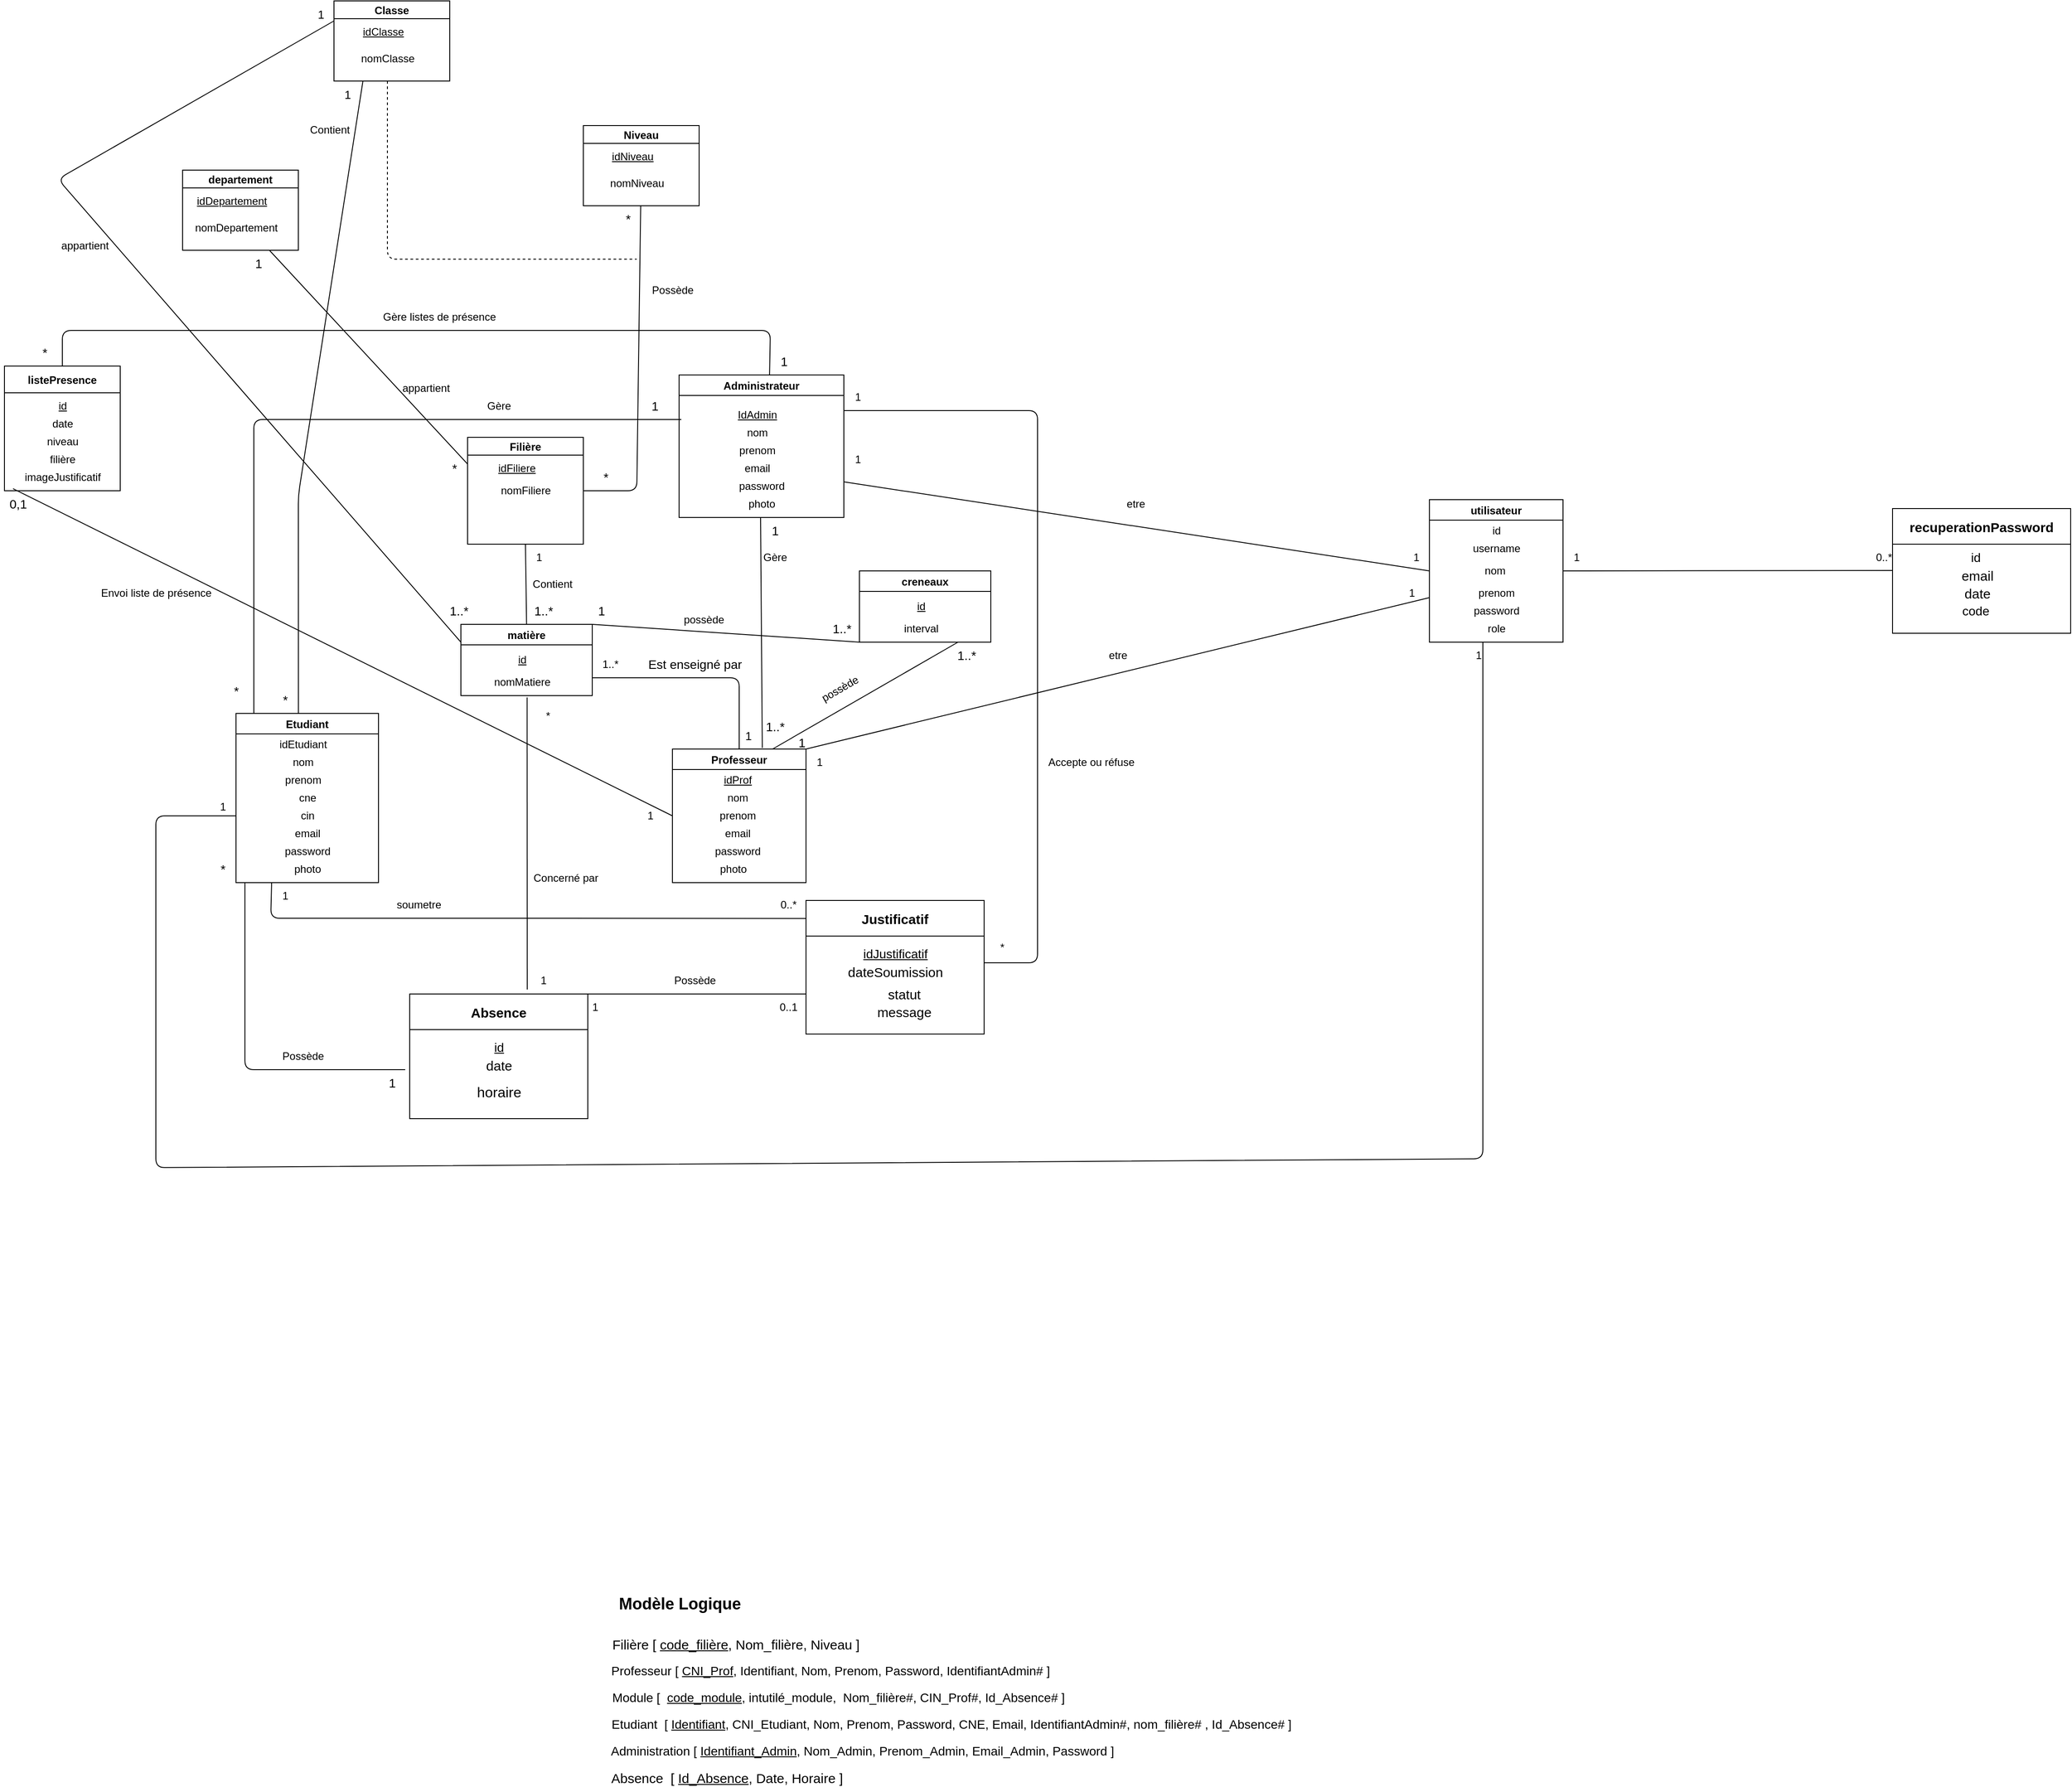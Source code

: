 <mxfile>
    <diagram id="jLmh3lQ8Yi8I0h-SAiet" name="Page-1">
        <mxGraphModel dx="2172" dy="1317" grid="1" gridSize="10" guides="1" tooltips="1" connect="1" arrows="1" fold="1" page="1" pageScale="1" pageWidth="1100" pageHeight="850" math="0" shadow="0">
            <root>
                <mxCell id="0"/>
                <mxCell id="1" parent="0"/>
                <mxCell id="2" value="Filière" style="swimlane;startSize=20;" parent="1" vertex="1">
                    <mxGeometry x="390" y="-340" width="130" height="120" as="geometry"/>
                </mxCell>
                <mxCell id="27" value="nomFiliere" style="text;html=1;align=center;verticalAlign=middle;resizable=0;points=[];autosize=1;strokeColor=none;fillColor=none;" parent="2" vertex="1">
                    <mxGeometry x="25" y="45" width="80" height="30" as="geometry"/>
                </mxCell>
                <mxCell id="155" value="&lt;u&gt;idFiliere&lt;/u&gt;" style="text;html=1;align=center;verticalAlign=middle;resizable=0;points=[];autosize=1;strokeColor=none;fillColor=none;" parent="2" vertex="1">
                    <mxGeometry x="20" y="20" width="70" height="30" as="geometry"/>
                </mxCell>
                <mxCell id="117" style="edgeStyle=none;html=1;exitX=0.25;exitY=1;exitDx=0;exitDy=0;entryX=0.003;entryY=0.135;entryDx=0;entryDy=0;entryPerimeter=0;endArrow=none;endFill=0;" parent="1" source="3" target="113" edge="1">
                    <mxGeometry relative="1" as="geometry">
                        <mxPoint x="169.222" y="250" as="targetPoint"/>
                        <Array as="points">
                            <mxPoint x="169" y="200"/>
                            <mxPoint x="480" y="200"/>
                        </Array>
                    </mxGeometry>
                </mxCell>
                <mxCell id="138" style="edgeStyle=none;html=1;endArrow=none;endFill=0;" parent="1" edge="1">
                    <mxGeometry relative="1" as="geometry">
                        <mxPoint x="1530" y="-110" as="targetPoint"/>
                        <Array as="points">
                            <mxPoint x="40" y="85"/>
                            <mxPoint x="40" y="480"/>
                            <mxPoint x="1530" y="470"/>
                        </Array>
                        <mxPoint x="130" y="85" as="sourcePoint"/>
                    </mxGeometry>
                </mxCell>
                <mxCell id="3" value="Etudiant" style="swimlane;" parent="1" vertex="1">
                    <mxGeometry x="130" y="-30" width="160" height="190" as="geometry"/>
                </mxCell>
                <mxCell id="24" value="cne" style="text;html=1;align=center;verticalAlign=middle;resizable=0;points=[];autosize=1;strokeColor=none;fillColor=none;" parent="3" vertex="1">
                    <mxGeometry x="60" y="80" width="40" height="30" as="geometry"/>
                </mxCell>
                <mxCell id="25" value="cin" style="text;html=1;align=center;verticalAlign=middle;resizable=0;points=[];autosize=1;strokeColor=none;fillColor=none;" parent="3" vertex="1">
                    <mxGeometry x="60" y="100" width="40" height="30" as="geometry"/>
                </mxCell>
                <mxCell id="44" value="email" style="text;html=1;align=center;verticalAlign=middle;resizable=0;points=[];autosize=1;strokeColor=none;fillColor=none;" parent="3" vertex="1">
                    <mxGeometry x="55" y="120" width="50" height="30" as="geometry"/>
                </mxCell>
                <mxCell id="164" value="password" style="text;html=1;align=center;verticalAlign=middle;resizable=0;points=[];autosize=1;strokeColor=none;fillColor=none;" parent="3" vertex="1">
                    <mxGeometry x="45" y="140" width="70" height="30" as="geometry"/>
                </mxCell>
                <mxCell id="165" value="idEtudiant" style="text;html=1;align=center;verticalAlign=middle;resizable=0;points=[];autosize=1;strokeColor=none;fillColor=none;" parent="3" vertex="1">
                    <mxGeometry x="35" y="20" width="80" height="30" as="geometry"/>
                </mxCell>
                <mxCell id="166" value="photo" style="text;html=1;align=center;verticalAlign=middle;resizable=0;points=[];autosize=1;strokeColor=none;fillColor=none;" parent="3" vertex="1">
                    <mxGeometry x="55" y="160" width="50" height="30" as="geometry"/>
                </mxCell>
                <mxCell id="184" value="nom" style="text;html=1;align=center;verticalAlign=middle;resizable=0;points=[];autosize=1;strokeColor=none;fillColor=none;" parent="3" vertex="1">
                    <mxGeometry x="50" y="40" width="50" height="30" as="geometry"/>
                </mxCell>
                <mxCell id="185" value="prenom" style="text;html=1;align=center;verticalAlign=middle;resizable=0;points=[];autosize=1;strokeColor=none;fillColor=none;" parent="3" vertex="1">
                    <mxGeometry x="45" y="60" width="60" height="30" as="geometry"/>
                </mxCell>
                <mxCell id="141" style="edgeStyle=none;html=1;exitX=1;exitY=0;exitDx=0;exitDy=0;endArrow=none;endFill=0;" parent="1" source="4" edge="1">
                    <mxGeometry relative="1" as="geometry">
                        <mxPoint x="1470" y="-160" as="targetPoint"/>
                    </mxGeometry>
                </mxCell>
                <mxCell id="4" value="Professeur" style="swimlane;" parent="1" vertex="1">
                    <mxGeometry x="620" y="10" width="150" height="150" as="geometry"/>
                </mxCell>
                <mxCell id="54" value="&lt;u&gt;idProf&lt;/u&gt;" style="text;html=1;align=center;verticalAlign=middle;resizable=0;points=[];autosize=1;strokeColor=none;fillColor=none;" parent="4" vertex="1">
                    <mxGeometry x="47.5" y="20" width="50" height="30" as="geometry"/>
                </mxCell>
                <mxCell id="158" value="nom" style="text;html=1;align=center;verticalAlign=middle;resizable=0;points=[];autosize=1;strokeColor=none;fillColor=none;" parent="4" vertex="1">
                    <mxGeometry x="47.5" y="40" width="50" height="30" as="geometry"/>
                </mxCell>
                <mxCell id="159" value="prenom" style="text;html=1;align=center;verticalAlign=middle;resizable=0;points=[];autosize=1;strokeColor=none;fillColor=none;" parent="4" vertex="1">
                    <mxGeometry x="42.5" y="60" width="60" height="30" as="geometry"/>
                </mxCell>
                <mxCell id="160" value="email" style="text;html=1;align=center;verticalAlign=middle;resizable=0;points=[];autosize=1;strokeColor=none;fillColor=none;" parent="4" vertex="1">
                    <mxGeometry x="47.5" y="80" width="50" height="30" as="geometry"/>
                </mxCell>
                <mxCell id="161" value="password" style="text;html=1;align=center;verticalAlign=middle;resizable=0;points=[];autosize=1;strokeColor=none;fillColor=none;" parent="4" vertex="1">
                    <mxGeometry x="37.5" y="100" width="70" height="30" as="geometry"/>
                </mxCell>
                <mxCell id="167" value="photo" style="text;html=1;align=center;verticalAlign=middle;resizable=0;points=[];autosize=1;strokeColor=none;fillColor=none;" parent="4" vertex="1">
                    <mxGeometry x="42.5" y="120" width="50" height="30" as="geometry"/>
                </mxCell>
                <mxCell id="5" value="matière" style="swimlane;startSize=23;" parent="1" vertex="1">
                    <mxGeometry x="382.5" y="-130" width="147.5" height="80" as="geometry"/>
                </mxCell>
                <mxCell id="29" value="&lt;u&gt;id&lt;/u&gt;" style="text;html=1;align=center;verticalAlign=middle;resizable=0;points=[];autosize=1;strokeColor=none;fillColor=none;" parent="5" vertex="1">
                    <mxGeometry x="53.75" y="25" width="30" height="30" as="geometry"/>
                </mxCell>
                <mxCell id="30" value="nomMatiere" style="text;html=1;align=center;verticalAlign=middle;resizable=0;points=[];autosize=1;strokeColor=none;fillColor=none;" parent="5" vertex="1">
                    <mxGeometry x="23.75" y="50" width="90" height="30" as="geometry"/>
                </mxCell>
                <mxCell id="8" value="" style="endArrow=none;html=1;exitX=0.438;exitY=0;exitDx=0;exitDy=0;exitPerimeter=0;entryX=0.25;entryY=1;entryDx=0;entryDy=0;" parent="1" source="3" target="198" edge="1">
                    <mxGeometry width="50" height="50" relative="1" as="geometry">
                        <mxPoint x="240" y="-160" as="sourcePoint"/>
                        <mxPoint x="290" y="-210" as="targetPoint"/>
                        <Array as="points">
                            <mxPoint x="200" y="-275"/>
                        </Array>
                    </mxGeometry>
                </mxCell>
                <mxCell id="11" value="" style="endArrow=none;html=1;entryX=0.5;entryY=1;entryDx=0;entryDy=0;exitX=0.5;exitY=0;exitDx=0;exitDy=0;" parent="1" source="5" target="2" edge="1">
                    <mxGeometry width="50" height="50" relative="1" as="geometry">
                        <mxPoint x="452.5" y="-130" as="sourcePoint"/>
                        <mxPoint x="502.5" y="-180" as="targetPoint"/>
                    </mxGeometry>
                </mxCell>
                <mxCell id="12" value="" style="endArrow=none;html=1;entryX=0.5;entryY=0;entryDx=0;entryDy=0;" parent="1" target="4" edge="1">
                    <mxGeometry width="50" height="50" relative="1" as="geometry">
                        <mxPoint x="530" y="-70" as="sourcePoint"/>
                        <mxPoint x="650" y="-110" as="targetPoint"/>
                        <Array as="points">
                            <mxPoint x="695" y="-70"/>
                        </Array>
                    </mxGeometry>
                </mxCell>
                <mxCell id="13" value="1..*" style="text;html=1;align=center;verticalAlign=middle;resizable=0;points=[];autosize=1;strokeColor=none;fillColor=none;" parent="1" vertex="1">
                    <mxGeometry x="530" y="-100" width="40" height="30" as="geometry"/>
                </mxCell>
                <mxCell id="14" value="&lt;font style=&quot;font-size: 14px;&quot;&gt;*&lt;/font&gt;" style="text;html=1;align=center;verticalAlign=middle;resizable=0;points=[];autosize=1;strokeColor=none;fillColor=none;" parent="1" vertex="1">
                    <mxGeometry x="170" y="-60" width="30" height="30" as="geometry"/>
                </mxCell>
                <mxCell id="15" value="&lt;span style=&quot;font-size: 13px;&quot;&gt;1&lt;/span&gt;" style="text;html=1;align=center;verticalAlign=middle;resizable=0;points=[];autosize=1;strokeColor=none;fillColor=none;" parent="1" vertex="1">
                    <mxGeometry x="690" y="-20" width="30" height="30" as="geometry"/>
                </mxCell>
                <mxCell id="16" value="1" style="text;html=1;align=center;verticalAlign=middle;resizable=0;points=[];autosize=1;strokeColor=none;fillColor=none;" parent="1" vertex="1">
                    <mxGeometry x="455" y="-220" width="30" height="30" as="geometry"/>
                </mxCell>
                <mxCell id="17" value="&lt;font style=&quot;font-size: 14px;&quot;&gt;1..*&lt;/font&gt;" style="text;html=1;align=center;verticalAlign=middle;resizable=0;points=[];autosize=1;strokeColor=none;fillColor=none;" parent="1" vertex="1">
                    <mxGeometry x="455" y="-160" width="40" height="30" as="geometry"/>
                </mxCell>
                <mxCell id="151" style="edgeStyle=none;html=1;exitX=1;exitY=0.5;exitDx=0;exitDy=0;endArrow=none;endFill=0;" parent="1" source="41" edge="1">
                    <mxGeometry relative="1" as="geometry">
                        <mxPoint x="1990" y="-190.5" as="targetPoint"/>
                    </mxGeometry>
                </mxCell>
                <mxCell id="41" value="utilisateur" style="swimlane;startSize=23;" parent="1" vertex="1">
                    <mxGeometry x="1470" y="-270" width="150" height="160" as="geometry"/>
                </mxCell>
                <mxCell id="42" value="nom&amp;nbsp;" style="text;html=1;align=center;verticalAlign=middle;resizable=0;points=[];autosize=1;strokeColor=none;fillColor=none;" parent="41" vertex="1">
                    <mxGeometry x="50" y="65" width="50" height="30" as="geometry"/>
                </mxCell>
                <mxCell id="43" value="prenom" style="text;html=1;align=center;verticalAlign=middle;resizable=0;points=[];autosize=1;strokeColor=none;fillColor=none;" parent="41" vertex="1">
                    <mxGeometry x="45" y="90" width="60" height="30" as="geometry"/>
                </mxCell>
                <mxCell id="45" value="password" style="text;html=1;align=center;verticalAlign=middle;resizable=0;points=[];autosize=1;strokeColor=none;fillColor=none;" parent="41" vertex="1">
                    <mxGeometry x="40" y="110" width="70" height="30" as="geometry"/>
                </mxCell>
                <mxCell id="46" value="&lt;font style=&quot;color: light-dark(rgb(0, 0, 0), rgb(255, 255, 255));&quot;&gt;username&lt;/font&gt;" style="text;html=1;align=center;verticalAlign=middle;resizable=0;points=[];autosize=1;strokeColor=none;fillColor=none;" parent="41" vertex="1">
                    <mxGeometry x="35" y="40" width="80" height="30" as="geometry"/>
                </mxCell>
                <mxCell id="134" value="role" style="text;html=1;align=center;verticalAlign=middle;resizable=0;points=[];autosize=1;strokeColor=none;fillColor=none;" parent="41" vertex="1">
                    <mxGeometry x="55" y="130" width="40" height="30" as="geometry"/>
                </mxCell>
                <mxCell id="156" value="id" style="text;html=1;align=center;verticalAlign=middle;resizable=0;points=[];autosize=1;strokeColor=none;fillColor=none;" parent="41" vertex="1">
                    <mxGeometry x="60" y="20" width="30" height="30" as="geometry"/>
                </mxCell>
                <mxCell id="52" value="&lt;font style=&quot;font-size: 13px;&quot;&gt;1&lt;/font&gt;" style="text;html=1;align=center;verticalAlign=middle;resizable=0;points=[];autosize=1;strokeColor=none;fillColor=none;" parent="1" vertex="1">
                    <mxGeometry x="240" y="-740" width="30" height="30" as="geometry"/>
                </mxCell>
                <mxCell id="55" value="&lt;font style=&quot;font-size: 14px;&quot;&gt;Est enseigné par&lt;/font&gt;" style="text;html=1;align=center;verticalAlign=middle;resizable=0;points=[];autosize=1;strokeColor=none;fillColor=none;" parent="1" vertex="1">
                    <mxGeometry x="580" y="-100" width="130" height="30" as="geometry"/>
                </mxCell>
                <mxCell id="56" value="Contient" style="text;html=1;align=center;verticalAlign=middle;resizable=0;points=[];autosize=1;strokeColor=none;fillColor=none;" parent="1" vertex="1">
                    <mxGeometry x="200" y="-700" width="70" height="30" as="geometry"/>
                </mxCell>
                <mxCell id="57" value="Contient" style="text;html=1;align=center;verticalAlign=middle;resizable=0;points=[];autosize=1;strokeColor=none;fillColor=none;" parent="1" vertex="1">
                    <mxGeometry x="450" y="-190" width="70" height="30" as="geometry"/>
                </mxCell>
                <mxCell id="128" style="edgeStyle=none;html=1;exitX=1;exitY=0.25;exitDx=0;exitDy=0;endArrow=none;endFill=0;" parent="1" source="58" edge="1">
                    <mxGeometry relative="1" as="geometry">
                        <mxPoint x="970" y="250" as="targetPoint"/>
                        <Array as="points">
                            <mxPoint x="1030" y="-370"/>
                            <mxPoint x="1030" y="-80"/>
                            <mxPoint x="1030" y="250"/>
                        </Array>
                    </mxGeometry>
                </mxCell>
                <mxCell id="135" style="edgeStyle=none;html=1;exitX=1;exitY=0.75;exitDx=0;exitDy=0;entryX=0;entryY=0.5;entryDx=0;entryDy=0;endArrow=none;endFill=0;" parent="1" source="58" target="41" edge="1">
                    <mxGeometry relative="1" as="geometry"/>
                </mxCell>
                <mxCell id="58" value="Administrateur" style="swimlane;" parent="1" vertex="1">
                    <mxGeometry x="627.5" y="-410" width="185" height="160" as="geometry"/>
                </mxCell>
                <mxCell id="63" value="nom" style="text;html=1;align=center;verticalAlign=middle;resizable=0;points=[];autosize=1;strokeColor=none;fillColor=none;" parent="58" vertex="1">
                    <mxGeometry x="62.5" y="50" width="50" height="30" as="geometry"/>
                </mxCell>
                <mxCell id="64" value="prenom" style="text;html=1;align=center;verticalAlign=middle;resizable=0;points=[];autosize=1;strokeColor=none;fillColor=none;" parent="58" vertex="1">
                    <mxGeometry x="57.5" y="70" width="60" height="30" as="geometry"/>
                </mxCell>
                <mxCell id="66" value="password" style="text;html=1;align=center;verticalAlign=middle;resizable=0;points=[];autosize=1;strokeColor=none;fillColor=none;" parent="58" vertex="1">
                    <mxGeometry x="57.5" y="110" width="70" height="30" as="geometry"/>
                </mxCell>
                <mxCell id="67" value="email" style="text;html=1;align=center;verticalAlign=middle;resizable=0;points=[];autosize=1;strokeColor=none;fillColor=none;" parent="58" vertex="1">
                    <mxGeometry x="62.5" y="90" width="50" height="30" as="geometry"/>
                </mxCell>
                <mxCell id="68" value="&lt;u&gt;IdAdmin&lt;/u&gt;" style="text;html=1;align=center;verticalAlign=middle;resizable=0;points=[];autosize=1;strokeColor=none;fillColor=none;" parent="58" vertex="1">
                    <mxGeometry x="52.5" y="30" width="70" height="30" as="geometry"/>
                </mxCell>
                <mxCell id="168" value="photo" style="text;html=1;align=center;verticalAlign=middle;resizable=0;points=[];autosize=1;strokeColor=none;fillColor=none;" parent="58" vertex="1">
                    <mxGeometry x="67.5" y="130" width="50" height="30" as="geometry"/>
                </mxCell>
                <mxCell id="60" value="Gère" style="text;html=1;align=center;verticalAlign=middle;resizable=0;points=[];autosize=1;strokeColor=none;fillColor=none;" parent="1" vertex="1">
                    <mxGeometry x="710" y="-220" width="50" height="30" as="geometry"/>
                </mxCell>
                <mxCell id="61" value="&lt;span style=&quot;font-size: 14px;&quot;&gt;1..*&lt;/span&gt;" style="text;html=1;align=center;verticalAlign=middle;resizable=0;points=[];autosize=1;strokeColor=none;fillColor=none;" parent="1" vertex="1">
                    <mxGeometry x="715" y="-30" width="40" height="30" as="geometry"/>
                </mxCell>
                <mxCell id="62" value="&lt;span style=&quot;font-size: 14px;&quot;&gt;1&lt;/span&gt;" style="text;html=1;align=center;verticalAlign=middle;resizable=0;points=[];autosize=1;strokeColor=none;fillColor=none;" parent="1" vertex="1">
                    <mxGeometry x="720" y="-250" width="30" height="30" as="geometry"/>
                </mxCell>
                <mxCell id="123" style="edgeStyle=none;html=1;exitX=1;exitY=0;exitDx=0;exitDy=0;entryX=1;entryY=0;entryDx=0;entryDy=0;endArrow=none;endFill=0;entryPerimeter=0;" parent="1" source="70" target="127" edge="1">
                    <mxGeometry relative="1" as="geometry"/>
                </mxCell>
                <mxCell id="70" value="Absence" style="swimlane;fontSize=15;startSize=40;" parent="1" vertex="1">
                    <mxGeometry x="325" y="285" width="200" height="140" as="geometry">
                        <mxRectangle x="320" y="340" width="100" height="40" as="alternateBounds"/>
                    </mxGeometry>
                </mxCell>
                <mxCell id="74" value="&lt;font style=&quot;font-size: 15px;&quot;&gt;date&lt;/font&gt;" style="text;html=1;align=center;verticalAlign=middle;resizable=0;points=[];autosize=1;strokeColor=none;fillColor=none;" parent="70" vertex="1">
                    <mxGeometry x="75" y="65" width="50" height="30" as="geometry"/>
                </mxCell>
                <mxCell id="76" value="&lt;font style=&quot;font-size: 16px;&quot;&gt;horaire&lt;/font&gt;" style="text;html=1;align=center;verticalAlign=middle;resizable=0;points=[];autosize=1;strokeColor=none;fillColor=none;" parent="70" vertex="1">
                    <mxGeometry x="65" y="95" width="70" height="30" as="geometry"/>
                </mxCell>
                <mxCell id="87" value="&lt;span style=&quot;font-size: 14px;&quot;&gt;&lt;u&gt;id&lt;/u&gt;&lt;/span&gt;" style="text;html=1;align=center;verticalAlign=middle;resizable=0;points=[];autosize=1;strokeColor=none;fillColor=none;" parent="70" vertex="1">
                    <mxGeometry x="85" y="45" width="30" height="30" as="geometry"/>
                </mxCell>
                <mxCell id="79" value="&lt;span style=&quot;font-size: 14px;&quot;&gt;*&lt;/span&gt;" style="text;html=1;align=center;verticalAlign=middle;resizable=0;points=[];autosize=1;strokeColor=none;fillColor=none;" parent="1" vertex="1">
                    <mxGeometry x="100" y="130" width="30" height="30" as="geometry"/>
                </mxCell>
                <mxCell id="85" value="*" style="text;html=1;align=center;verticalAlign=middle;resizable=0;points=[];autosize=1;strokeColor=none;fillColor=none;" parent="1" vertex="1">
                    <mxGeometry x="465" y="-42" width="30" height="30" as="geometry"/>
                </mxCell>
                <mxCell id="88" value="" style="endArrow=none;html=1;" parent="1" edge="1">
                    <mxGeometry width="50" height="50" relative="1" as="geometry">
                        <mxPoint x="320" y="370" as="sourcePoint"/>
                        <mxPoint x="140" y="160" as="targetPoint"/>
                        <Array as="points">
                            <mxPoint x="140" y="370"/>
                        </Array>
                    </mxGeometry>
                </mxCell>
                <mxCell id="89" value="" style="endArrow=none;html=1;entryX=0.562;entryY=1.07;entryDx=0;entryDy=0;entryPerimeter=0;" parent="1" target="30" edge="1">
                    <mxGeometry width="50" height="50" relative="1" as="geometry">
                        <mxPoint x="457" y="280" as="sourcePoint"/>
                        <mxPoint x="481.25" y="160" as="targetPoint"/>
                    </mxGeometry>
                </mxCell>
                <mxCell id="93" value="&lt;span style=&quot;font-size: 14px;&quot;&gt;1&lt;/span&gt;" style="text;html=1;align=center;verticalAlign=middle;resizable=0;points=[];autosize=1;strokeColor=none;fillColor=none;" parent="1" vertex="1">
                    <mxGeometry x="290" y="370" width="30" height="30" as="geometry"/>
                </mxCell>
                <mxCell id="94" value="1" style="text;html=1;align=center;verticalAlign=middle;resizable=0;points=[];autosize=1;strokeColor=none;fillColor=none;" parent="1" vertex="1">
                    <mxGeometry x="460" y="255" width="30" height="30" as="geometry"/>
                </mxCell>
                <mxCell id="95" value="Possède" style="text;html=1;align=center;verticalAlign=middle;resizable=0;points=[];autosize=1;strokeColor=none;fillColor=none;" parent="1" vertex="1">
                    <mxGeometry x="170" y="340" width="70" height="30" as="geometry"/>
                </mxCell>
                <mxCell id="96" value="Concerné par" style="text;html=1;align=center;verticalAlign=middle;resizable=0;points=[];autosize=1;strokeColor=none;fillColor=none;" parent="1" vertex="1">
                    <mxGeometry x="450" y="140" width="100" height="30" as="geometry"/>
                </mxCell>
                <mxCell id="100" value="&lt;font style=&quot;font-size: 18px;&quot;&gt;&lt;b style=&quot;&quot;&gt;Modèle Logique&lt;/b&gt;&lt;/font&gt;" style="text;html=1;align=center;verticalAlign=middle;resizable=0;points=[];autosize=1;strokeColor=none;fillColor=none;" parent="1" vertex="1">
                    <mxGeometry x="547.5" y="950" width="160" height="40" as="geometry"/>
                </mxCell>
                <mxCell id="101" value="" style="endArrow=none;html=1;" parent="1" edge="1">
                    <mxGeometry width="50" height="50" relative="1" as="geometry">
                        <mxPoint x="150" y="-30" as="sourcePoint"/>
                        <mxPoint x="630" y="-360" as="targetPoint"/>
                        <Array as="points">
                            <mxPoint x="150" y="-360"/>
                        </Array>
                    </mxGeometry>
                </mxCell>
                <mxCell id="102" value="" style="endArrow=none;html=1;exitX=1.031;exitY=0.96;exitDx=0;exitDy=0;exitPerimeter=0;" parent="1" source="15" edge="1">
                    <mxGeometry width="50" height="50" relative="1" as="geometry">
                        <mxPoint x="660" y="-160" as="sourcePoint"/>
                        <mxPoint x="719" y="-250" as="targetPoint"/>
                        <Array as="points"/>
                    </mxGeometry>
                </mxCell>
                <mxCell id="103" value="&lt;span style=&quot;font-size: 14px;&quot;&gt;1&lt;/span&gt;" style="text;html=1;align=center;verticalAlign=middle;resizable=0;points=[];autosize=1;strokeColor=none;fillColor=none;" parent="1" vertex="1">
                    <mxGeometry x="585" y="-390" width="30" height="30" as="geometry"/>
                </mxCell>
                <mxCell id="104" value="&lt;font style=&quot;font-size: 14px;&quot;&gt;*&lt;/font&gt;" style="text;html=1;align=center;verticalAlign=middle;resizable=0;points=[];autosize=1;strokeColor=none;fillColor=none;" parent="1" vertex="1">
                    <mxGeometry x="115" y="-70" width="30" height="30" as="geometry"/>
                </mxCell>
                <mxCell id="105" value="Gère" style="text;html=1;align=center;verticalAlign=middle;resizable=0;points=[];autosize=1;strokeColor=none;fillColor=none;" parent="1" vertex="1">
                    <mxGeometry x="400" y="-390" width="50" height="30" as="geometry"/>
                </mxCell>
                <mxCell id="106" value="&lt;font style=&quot;font-size: 15px;&quot;&gt;Filière [ &lt;u style=&quot;&quot;&gt;code_filière&lt;/u&gt;, Nom_filière, Niveau ]&amp;nbsp;&lt;/font&gt;" style="text;html=1;align=center;verticalAlign=middle;resizable=0;points=[];autosize=1;strokeColor=none;fillColor=none;" parent="1" vertex="1">
                    <mxGeometry x="537.5" y="1000" width="310" height="30" as="geometry"/>
                </mxCell>
                <mxCell id="107" value="&lt;font style=&quot;font-size: 14px;&quot;&gt;Module [&amp;nbsp; &lt;u style=&quot;&quot;&gt;code_module&lt;/u&gt;, intutilé_module,&amp;nbsp; Nom_filière#, CIN_Prof#, Id_Absence# ]&amp;nbsp;&lt;/font&gt;" style="text;html=1;align=center;verticalAlign=middle;resizable=0;points=[];autosize=1;strokeColor=none;fillColor=none;" parent="1" vertex="1">
                    <mxGeometry x="537.5" y="1060" width="540" height="30" as="geometry"/>
                </mxCell>
                <mxCell id="109" value="&lt;font style=&quot;font-size: 14px;&quot;&gt;Professeur [ &lt;u style=&quot;&quot;&gt;CNI_Prof&lt;/u&gt;, Identifiant, Nom, Prenom, Password, IdentifiantAdmin# ]&amp;nbsp; &amp;nbsp;&lt;/font&gt;" style="text;html=1;align=center;verticalAlign=middle;resizable=0;points=[];autosize=1;strokeColor=none;fillColor=none;" parent="1" vertex="1">
                    <mxGeometry x="537.5" y="1030" width="530" height="30" as="geometry"/>
                </mxCell>
                <mxCell id="110" value="&lt;font style=&quot;font-size: 14px;&quot;&gt;Etudiant&amp;nbsp; [ &lt;u style=&quot;&quot;&gt;Identifiant&lt;/u&gt;, CNI_Etudiant, Nom, Prenom, Password, CNE, Email, IdentifiantAdmin#, nom_filière# , Id_Absence# ]&lt;/font&gt;" style="text;html=1;align=center;verticalAlign=middle;resizable=0;points=[];autosize=1;strokeColor=none;fillColor=none;" parent="1" vertex="1">
                    <mxGeometry x="537.5" y="1090" width="790" height="30" as="geometry"/>
                </mxCell>
                <mxCell id="111" value="&lt;font style=&quot;font-size: 15px;&quot;&gt;Absence&amp;nbsp; [ &lt;u style=&quot;&quot;&gt;Id_Absence&lt;/u&gt;, Date, Horaire ]&amp;nbsp;&lt;/font&gt;" style="text;html=1;align=center;verticalAlign=middle;resizable=0;points=[];autosize=1;strokeColor=none;fillColor=none;" parent="1" vertex="1">
                    <mxGeometry x="537.5" y="1150" width="290" height="30" as="geometry"/>
                </mxCell>
                <mxCell id="112" value="&lt;font style=&quot;font-size: 14px;&quot;&gt;Administration [ &lt;u style=&quot;&quot;&gt;Identifiant_Admin&lt;/u&gt;, Nom_Admin, Prenom_Admin, Email_Admin, Password ]&lt;/font&gt;" style="text;html=1;align=center;verticalAlign=middle;resizable=0;points=[];autosize=1;strokeColor=none;fillColor=none;" parent="1" vertex="1">
                    <mxGeometry x="537.5" y="1120" width="590" height="30" as="geometry"/>
                </mxCell>
                <mxCell id="113" value="Justificatif" style="swimlane;fontSize=15;startSize=40;" parent="1" vertex="1">
                    <mxGeometry x="770" y="180" width="200" height="150" as="geometry">
                        <mxRectangle x="320" y="340" width="100" height="40" as="alternateBounds"/>
                    </mxGeometry>
                </mxCell>
                <mxCell id="114" value="&lt;font style=&quot;font-size: 15px;&quot;&gt;dateSoumission&lt;/font&gt;" style="text;html=1;align=center;verticalAlign=middle;resizable=0;points=[];autosize=1;strokeColor=none;fillColor=none;" parent="113" vertex="1">
                    <mxGeometry x="35" y="65" width="130" height="30" as="geometry"/>
                </mxCell>
                <mxCell id="116" value="&lt;span style=&quot;font-size: 14px;&quot;&gt;&lt;u&gt;idJustificatif&lt;/u&gt;&lt;/span&gt;" style="text;html=1;align=center;verticalAlign=middle;resizable=0;points=[];autosize=1;strokeColor=none;fillColor=none;" parent="113" vertex="1">
                    <mxGeometry x="50" y="45" width="100" height="30" as="geometry"/>
                </mxCell>
                <mxCell id="162" value="&lt;span style=&quot;font-size: 15px;&quot;&gt;statut&lt;/span&gt;" style="text;html=1;align=center;verticalAlign=middle;resizable=0;points=[];autosize=1;strokeColor=none;fillColor=none;" parent="113" vertex="1">
                    <mxGeometry x="80" y="90" width="60" height="30" as="geometry"/>
                </mxCell>
                <mxCell id="163" value="&lt;span style=&quot;font-size: 15px;&quot;&gt;message&lt;/span&gt;" style="text;html=1;align=center;verticalAlign=middle;resizable=0;points=[];autosize=1;strokeColor=none;fillColor=none;" parent="113" vertex="1">
                    <mxGeometry x="70" y="110" width="80" height="30" as="geometry"/>
                </mxCell>
                <mxCell id="118" value="soumetre" style="text;html=1;align=center;verticalAlign=middle;resizable=0;points=[];autosize=1;strokeColor=none;fillColor=none;" parent="1" vertex="1">
                    <mxGeometry x="300" y="170" width="70" height="30" as="geometry"/>
                </mxCell>
                <mxCell id="121" value="0..*" style="text;html=1;align=center;verticalAlign=middle;resizable=0;points=[];autosize=1;strokeColor=none;fillColor=none;" parent="1" vertex="1">
                    <mxGeometry x="730" y="170" width="40" height="30" as="geometry"/>
                </mxCell>
                <mxCell id="122" value="1" style="text;html=1;align=center;verticalAlign=middle;resizable=0;points=[];autosize=1;strokeColor=none;fillColor=none;" parent="1" vertex="1">
                    <mxGeometry x="170" y="160" width="30" height="30" as="geometry"/>
                </mxCell>
                <mxCell id="124" value="Possède" style="text;html=1;align=center;verticalAlign=middle;resizable=0;points=[];autosize=1;strokeColor=none;fillColor=none;" parent="1" vertex="1">
                    <mxGeometry x="610" y="255" width="70" height="30" as="geometry"/>
                </mxCell>
                <mxCell id="125" value="1" style="text;html=1;align=center;verticalAlign=middle;resizable=0;points=[];autosize=1;strokeColor=none;fillColor=none;" parent="1" vertex="1">
                    <mxGeometry x="517.5" y="285" width="30" height="30" as="geometry"/>
                </mxCell>
                <mxCell id="127" value="0..1" style="text;html=1;align=center;verticalAlign=middle;resizable=0;points=[];autosize=1;strokeColor=none;fillColor=none;" parent="1" vertex="1">
                    <mxGeometry x="730" y="285" width="40" height="30" as="geometry"/>
                </mxCell>
                <mxCell id="129" value="Accepte ou réfuse" style="text;html=1;align=center;verticalAlign=middle;resizable=0;points=[];autosize=1;strokeColor=none;fillColor=none;" parent="1" vertex="1">
                    <mxGeometry x="1030" y="10" width="120" height="30" as="geometry"/>
                </mxCell>
                <mxCell id="131" value="*" style="text;html=1;align=center;verticalAlign=middle;resizable=0;points=[];autosize=1;strokeColor=none;fillColor=none;" parent="1" vertex="1">
                    <mxGeometry x="975" y="218" width="30" height="30" as="geometry"/>
                </mxCell>
                <mxCell id="132" value="1" style="text;html=1;align=center;verticalAlign=middle;resizable=0;points=[];autosize=1;strokeColor=none;fillColor=none;" parent="1" vertex="1">
                    <mxGeometry x="812.5" y="-400" width="30" height="30" as="geometry"/>
                </mxCell>
                <mxCell id="136" value="1" style="text;html=1;align=center;verticalAlign=middle;resizable=0;points=[];autosize=1;strokeColor=none;fillColor=none;" parent="1" vertex="1">
                    <mxGeometry x="812.5" y="-330" width="30" height="30" as="geometry"/>
                </mxCell>
                <mxCell id="137" value="1" style="text;html=1;align=center;verticalAlign=middle;resizable=0;points=[];autosize=1;strokeColor=none;fillColor=none;" parent="1" vertex="1">
                    <mxGeometry x="1440" y="-220" width="30" height="30" as="geometry"/>
                </mxCell>
                <mxCell id="139" value="1" style="text;html=1;align=center;verticalAlign=middle;resizable=0;points=[];autosize=1;strokeColor=none;fillColor=none;" parent="1" vertex="1">
                    <mxGeometry x="100" y="60" width="30" height="30" as="geometry"/>
                </mxCell>
                <mxCell id="140" value="1" style="text;html=1;align=center;verticalAlign=middle;resizable=0;points=[];autosize=1;strokeColor=none;fillColor=none;" parent="1" vertex="1">
                    <mxGeometry x="1510" y="-110" width="30" height="30" as="geometry"/>
                </mxCell>
                <mxCell id="142" value="1" style="text;html=1;align=center;verticalAlign=middle;resizable=0;points=[];autosize=1;strokeColor=none;fillColor=none;" parent="1" vertex="1">
                    <mxGeometry x="770" y="10" width="30" height="30" as="geometry"/>
                </mxCell>
                <mxCell id="143" value="1" style="text;html=1;align=center;verticalAlign=middle;resizable=0;points=[];autosize=1;strokeColor=none;fillColor=none;" parent="1" vertex="1">
                    <mxGeometry x="1435" y="-180" width="30" height="30" as="geometry"/>
                </mxCell>
                <mxCell id="145" value="etre" style="text;html=1;align=center;verticalAlign=middle;resizable=0;points=[];autosize=1;strokeColor=none;fillColor=none;" parent="1" vertex="1">
                    <mxGeometry x="1120" y="-280" width="40" height="30" as="geometry"/>
                </mxCell>
                <mxCell id="146" value="etre" style="text;html=1;align=center;verticalAlign=middle;resizable=0;points=[];autosize=1;strokeColor=none;fillColor=none;" parent="1" vertex="1">
                    <mxGeometry x="1100" y="-110" width="40" height="30" as="geometry"/>
                </mxCell>
                <mxCell id="147" value="recuperationPassword" style="swimlane;fontSize=15;startSize=40;" parent="1" vertex="1">
                    <mxGeometry x="1990" y="-260" width="200" height="140" as="geometry">
                        <mxRectangle x="320" y="340" width="100" height="40" as="alternateBounds"/>
                    </mxGeometry>
                </mxCell>
                <mxCell id="148" value="&lt;span style=&quot;font-size: 15px;&quot;&gt;email&lt;/span&gt;" style="text;html=1;align=center;verticalAlign=middle;resizable=0;points=[];autosize=1;strokeColor=none;fillColor=none;" parent="147" vertex="1">
                    <mxGeometry x="65" y="60" width="60" height="30" as="geometry"/>
                </mxCell>
                <mxCell id="150" value="&lt;font style=&quot;font-size: 14px;&quot;&gt;code&amp;nbsp;&lt;/font&gt;" style="text;html=1;align=center;verticalAlign=middle;resizable=0;points=[];autosize=1;strokeColor=none;fillColor=none;" parent="147" vertex="1">
                    <mxGeometry x="65" y="100" width="60" height="30" as="geometry"/>
                </mxCell>
                <mxCell id="157" value="&lt;span style=&quot;font-size: 14px;&quot;&gt;id&amp;nbsp;&lt;/span&gt;" style="text;html=1;align=center;verticalAlign=middle;resizable=0;points=[];autosize=1;strokeColor=none;fillColor=none;" parent="147" vertex="1">
                    <mxGeometry x="75" y="40" width="40" height="30" as="geometry"/>
                </mxCell>
                <mxCell id="174" value="&lt;span style=&quot;font-size: 15px;&quot;&gt;date&lt;/span&gt;" style="text;html=1;align=center;verticalAlign=middle;resizable=0;points=[];autosize=1;strokeColor=none;fillColor=none;" parent="147" vertex="1">
                    <mxGeometry x="70" y="80" width="50" height="30" as="geometry"/>
                </mxCell>
                <mxCell id="152" value="&lt;span style=&quot;font-size: 15px; font-weight: 700;&quot;&gt;&lt;font style=&quot;color: light-dark(rgb(255, 255, 255), rgb(255, 255, 255));&quot;&gt;reintialiser mot de passe&lt;/font&gt;&lt;/span&gt;" style="text;html=1;align=center;verticalAlign=middle;resizable=0;points=[];autosize=1;strokeColor=none;fillColor=none;" parent="1" vertex="1">
                    <mxGeometry x="1720" y="-220" width="200" height="30" as="geometry"/>
                </mxCell>
                <mxCell id="153" value="0..*" style="text;html=1;align=center;verticalAlign=middle;resizable=0;points=[];autosize=1;strokeColor=none;fillColor=none;" parent="1" vertex="1">
                    <mxGeometry x="1960" y="-220" width="40" height="30" as="geometry"/>
                </mxCell>
                <mxCell id="154" value="1" style="text;html=1;align=center;verticalAlign=middle;resizable=0;points=[];autosize=1;strokeColor=none;fillColor=none;" parent="1" vertex="1">
                    <mxGeometry x="1620" y="-220" width="30" height="30" as="geometry"/>
                </mxCell>
                <mxCell id="169" value="listePresence" style="swimlane;startSize=30;" parent="1" vertex="1">
                    <mxGeometry x="-130" y="-420" width="130" height="140" as="geometry"/>
                </mxCell>
                <mxCell id="170" value="date" style="text;html=1;align=center;verticalAlign=middle;resizable=0;points=[];autosize=1;strokeColor=none;fillColor=none;" parent="169" vertex="1">
                    <mxGeometry x="40" y="50" width="50" height="30" as="geometry"/>
                </mxCell>
                <mxCell id="171" value="niveau" style="text;html=1;align=center;verticalAlign=middle;resizable=0;points=[];autosize=1;strokeColor=none;fillColor=none;" parent="169" vertex="1">
                    <mxGeometry x="35" y="70" width="60" height="30" as="geometry"/>
                </mxCell>
                <mxCell id="172" value="filière" style="text;html=1;align=center;verticalAlign=middle;resizable=0;points=[];autosize=1;strokeColor=none;fillColor=none;" parent="169" vertex="1">
                    <mxGeometry x="40" y="90" width="50" height="30" as="geometry"/>
                </mxCell>
                <mxCell id="173" value="&lt;u&gt;id&lt;/u&gt;" style="text;html=1;align=center;verticalAlign=middle;resizable=0;points=[];autosize=1;strokeColor=none;fillColor=none;" parent="169" vertex="1">
                    <mxGeometry x="50" y="30" width="30" height="30" as="geometry"/>
                </mxCell>
                <mxCell id="175" value="imageJustificatif" style="text;html=1;align=center;verticalAlign=middle;resizable=0;points=[];autosize=1;strokeColor=none;fillColor=none;" parent="169" vertex="1">
                    <mxGeometry x="10" y="110" width="110" height="30" as="geometry"/>
                </mxCell>
                <mxCell id="176" value="" style="endArrow=none;html=1;exitX=0.5;exitY=0;exitDx=0;exitDy=0;entryX=0.549;entryY=-0.002;entryDx=0;entryDy=0;entryPerimeter=0;" parent="1" source="169" target="58" edge="1">
                    <mxGeometry width="50" height="50" relative="1" as="geometry">
                        <mxPoint x="210" y="-425" as="sourcePoint"/>
                        <mxPoint x="690" y="-460" as="targetPoint"/>
                        <Array as="points">
                            <mxPoint x="-65" y="-460"/>
                            <mxPoint x="730" y="-460"/>
                        </Array>
                    </mxGeometry>
                </mxCell>
                <mxCell id="177" value="" style="endArrow=none;html=1;exitX=-0.003;exitY=0.922;exitDx=0;exitDy=0;exitPerimeter=0;entryX=0;entryY=0.5;entryDx=0;entryDy=0;" parent="1" source="175" target="4" edge="1">
                    <mxGeometry width="50" height="50" relative="1" as="geometry">
                        <mxPoint x="20" y="-230" as="sourcePoint"/>
                        <mxPoint x="70" y="-280" as="targetPoint"/>
                    </mxGeometry>
                </mxCell>
                <mxCell id="178" value="Gère listes de présence" style="text;html=1;align=center;verticalAlign=middle;resizable=0;points=[];autosize=1;strokeColor=none;fillColor=none;" parent="1" vertex="1">
                    <mxGeometry x="282.5" y="-490" width="150" height="30" as="geometry"/>
                </mxCell>
                <mxCell id="179" value="Envoi liste de présence" style="text;html=1;align=center;verticalAlign=middle;resizable=0;points=[];autosize=1;strokeColor=none;fillColor=none;" parent="1" vertex="1">
                    <mxGeometry x="-35" y="-180" width="150" height="30" as="geometry"/>
                </mxCell>
                <mxCell id="180" value="&lt;span style=&quot;font-size: 14px;&quot;&gt;1&lt;/span&gt;" style="text;html=1;align=center;verticalAlign=middle;resizable=0;points=[];autosize=1;strokeColor=none;fillColor=none;" parent="1" vertex="1">
                    <mxGeometry x="730" y="-440" width="30" height="30" as="geometry"/>
                </mxCell>
                <mxCell id="181" value="&lt;span style=&quot;font-size: 14px;&quot;&gt;*&lt;/span&gt;" style="text;html=1;align=center;verticalAlign=middle;resizable=0;points=[];autosize=1;strokeColor=none;fillColor=none;" parent="1" vertex="1">
                    <mxGeometry x="-100" y="-450" width="30" height="30" as="geometry"/>
                </mxCell>
                <mxCell id="182" value="&lt;span style=&quot;font-size: 14px;&quot;&gt;0,1&lt;/span&gt;" style="text;html=1;align=center;verticalAlign=middle;resizable=0;points=[];autosize=1;strokeColor=none;fillColor=none;" parent="1" vertex="1">
                    <mxGeometry x="-135" y="-280" width="40" height="30" as="geometry"/>
                </mxCell>
                <mxCell id="183" value="1" style="text;html=1;align=center;verticalAlign=middle;resizable=0;points=[];autosize=1;strokeColor=none;fillColor=none;" parent="1" vertex="1">
                    <mxGeometry x="580" y="70" width="30" height="30" as="geometry"/>
                </mxCell>
                <mxCell id="192" style="edgeStyle=none;html=1;entryX=1;entryY=0.5;entryDx=0;entryDy=0;endArrow=none;endFill=0;" parent="1" source="186" target="2" edge="1">
                    <mxGeometry relative="1" as="geometry">
                        <Array as="points">
                            <mxPoint x="580" y="-280"/>
                        </Array>
                    </mxGeometry>
                </mxCell>
                <mxCell id="186" value="Niveau" style="swimlane;startSize=20;" parent="1" vertex="1">
                    <mxGeometry x="520" y="-690" width="130" height="90" as="geometry"/>
                </mxCell>
                <mxCell id="188" value="nomNiveau" style="text;html=1;align=center;verticalAlign=middle;resizable=0;points=[];autosize=1;strokeColor=none;fillColor=none;" parent="186" vertex="1">
                    <mxGeometry x="20" y="50" width="80" height="30" as="geometry"/>
                </mxCell>
                <mxCell id="190" value="&lt;u&gt;idNiveau&lt;/u&gt;" style="text;html=1;align=center;verticalAlign=middle;resizable=0;points=[];autosize=1;strokeColor=none;fillColor=none;" parent="186" vertex="1">
                    <mxGeometry x="20" y="20" width="70" height="30" as="geometry"/>
                </mxCell>
                <mxCell id="194" value="Possède" style="text;html=1;align=center;verticalAlign=middle;resizable=0;points=[];autosize=1;strokeColor=none;fillColor=none;" parent="1" vertex="1">
                    <mxGeometry x="585" y="-520" width="70" height="30" as="geometry"/>
                </mxCell>
                <mxCell id="195" value="&lt;span style=&quot;font-size: 14px;&quot;&gt;*&lt;/span&gt;" style="text;html=1;align=center;verticalAlign=middle;resizable=0;points=[];autosize=1;strokeColor=none;fillColor=none;" parent="1" vertex="1">
                    <mxGeometry x="555" y="-600" width="30" height="30" as="geometry"/>
                </mxCell>
                <mxCell id="196" value="&lt;span style=&quot;font-size: 14px;&quot;&gt;*&lt;/span&gt;" style="text;html=1;align=center;verticalAlign=middle;resizable=0;points=[];autosize=1;strokeColor=none;fillColor=none;" parent="1" vertex="1">
                    <mxGeometry x="530" y="-310" width="30" height="30" as="geometry"/>
                </mxCell>
                <mxCell id="197" value="" style="endArrow=none;dashed=1;html=1;" parent="1" edge="1">
                    <mxGeometry width="50" height="50" relative="1" as="geometry">
                        <mxPoint x="300" y="-740" as="sourcePoint"/>
                        <mxPoint x="580" y="-540" as="targetPoint"/>
                        <Array as="points">
                            <mxPoint x="300" y="-540"/>
                        </Array>
                    </mxGeometry>
                </mxCell>
                <mxCell id="198" value="Classe" style="swimlane;startSize=20;" parent="1" vertex="1">
                    <mxGeometry x="240" y="-830" width="130" height="90" as="geometry"/>
                </mxCell>
                <mxCell id="199" value="nomClasse" style="text;html=1;align=center;verticalAlign=middle;resizable=0;points=[];autosize=1;strokeColor=none;fillColor=none;" parent="198" vertex="1">
                    <mxGeometry x="20" y="50" width="80" height="30" as="geometry"/>
                </mxCell>
                <mxCell id="200" value="&lt;u&gt;idClasse&lt;/u&gt;" style="text;html=1;align=center;verticalAlign=middle;resizable=0;points=[];autosize=1;strokeColor=none;fillColor=none;" parent="198" vertex="1">
                    <mxGeometry x="20" y="20" width="70" height="30" as="geometry"/>
                </mxCell>
                <mxCell id="201" value="departement" style="swimlane;startSize=20;" parent="1" vertex="1">
                    <mxGeometry x="70" y="-640" width="130" height="90" as="geometry"/>
                </mxCell>
                <mxCell id="202" value="nomDepartement" style="text;html=1;align=center;verticalAlign=middle;resizable=0;points=[];autosize=1;strokeColor=none;fillColor=none;" parent="201" vertex="1">
                    <mxGeometry y="50" width="120" height="30" as="geometry"/>
                </mxCell>
                <mxCell id="203" value="&lt;u&gt;idDepartement&lt;/u&gt;" style="text;html=1;align=center;verticalAlign=middle;resizable=0;points=[];autosize=1;strokeColor=none;fillColor=none;" parent="201" vertex="1">
                    <mxGeometry x="5" y="20" width="100" height="30" as="geometry"/>
                </mxCell>
                <mxCell id="204" value="" style="endArrow=none;html=1;exitX=0.75;exitY=1;exitDx=0;exitDy=0;entryX=0;entryY=0.25;entryDx=0;entryDy=0;" parent="1" source="201" target="2" edge="1">
                    <mxGeometry width="50" height="50" relative="1" as="geometry">
                        <mxPoint x="300" y="-400" as="sourcePoint"/>
                        <mxPoint x="350" y="-450" as="targetPoint"/>
                    </mxGeometry>
                </mxCell>
                <mxCell id="205" value="&lt;span style=&quot;font-size: 14px;&quot;&gt;*&lt;/span&gt;" style="text;html=1;align=center;verticalAlign=middle;resizable=0;points=[];autosize=1;strokeColor=none;fillColor=none;" parent="1" vertex="1">
                    <mxGeometry x="360" y="-320" width="30" height="30" as="geometry"/>
                </mxCell>
                <mxCell id="206" value="&lt;span style=&quot;font-size: 14px;&quot;&gt;1&lt;/span&gt;" style="text;html=1;align=center;verticalAlign=middle;resizable=0;points=[];autosize=1;strokeColor=none;fillColor=none;" parent="1" vertex="1">
                    <mxGeometry x="140" y="-550" width="30" height="30" as="geometry"/>
                </mxCell>
                <mxCell id="207" value="appartient" style="text;html=1;align=center;verticalAlign=middle;resizable=0;points=[];autosize=1;strokeColor=none;fillColor=none;" parent="1" vertex="1">
                    <mxGeometry x="302.5" y="-410" width="80" height="30" as="geometry"/>
                </mxCell>
                <mxCell id="208" value="" style="endArrow=none;html=1;entryX=0;entryY=0.25;entryDx=0;entryDy=0;exitX=0;exitY=0.25;exitDx=0;exitDy=0;" parent="1" source="5" target="198" edge="1">
                    <mxGeometry width="50" height="50" relative="1" as="geometry">
                        <mxPoint x="-20" y="-610" as="sourcePoint"/>
                        <mxPoint x="30" y="-660" as="targetPoint"/>
                        <Array as="points">
                            <mxPoint x="-70" y="-630"/>
                        </Array>
                    </mxGeometry>
                </mxCell>
                <mxCell id="209" value="&lt;font style=&quot;font-size: 13px;&quot;&gt;1&lt;/font&gt;" style="text;html=1;align=center;verticalAlign=middle;resizable=0;points=[];autosize=1;strokeColor=none;fillColor=none;" parent="1" vertex="1">
                    <mxGeometry x="210" y="-830" width="30" height="30" as="geometry"/>
                </mxCell>
                <mxCell id="210" value="&lt;font style=&quot;font-size: 14px;&quot;&gt;1..*&lt;/font&gt;" style="text;html=1;align=center;verticalAlign=middle;resizable=0;points=[];autosize=1;strokeColor=none;fillColor=none;" parent="1" vertex="1">
                    <mxGeometry x="360" y="-160" width="40" height="30" as="geometry"/>
                </mxCell>
                <mxCell id="211" value="appartient" style="text;html=1;align=center;verticalAlign=middle;resizable=0;points=[];autosize=1;strokeColor=none;fillColor=none;" parent="1" vertex="1">
                    <mxGeometry x="-80" y="-570" width="80" height="30" as="geometry"/>
                </mxCell>
                <mxCell id="212" value="creneaux" style="swimlane;startSize=23;" vertex="1" parent="1">
                    <mxGeometry x="830" y="-190" width="147.5" height="80" as="geometry"/>
                </mxCell>
                <mxCell id="213" value="&lt;u&gt;id&lt;/u&gt;" style="text;html=1;align=center;verticalAlign=middle;resizable=0;points=[];autosize=1;strokeColor=none;fillColor=none;" vertex="1" parent="212">
                    <mxGeometry x="53.75" y="25" width="30" height="30" as="geometry"/>
                </mxCell>
                <mxCell id="214" value="interval" style="text;html=1;align=center;verticalAlign=middle;resizable=0;points=[];autosize=1;strokeColor=none;fillColor=none;" vertex="1" parent="212">
                    <mxGeometry x="38.75" y="50" width="60" height="30" as="geometry"/>
                </mxCell>
                <mxCell id="215" value="" style="endArrow=none;html=1;exitX=1;exitY=0;exitDx=0;exitDy=0;entryX=0;entryY=1;entryDx=0;entryDy=0;" edge="1" parent="1" source="5" target="212">
                    <mxGeometry width="50" height="50" relative="1" as="geometry">
                        <mxPoint x="860" y="-70" as="sourcePoint"/>
                        <mxPoint x="910" y="-120" as="targetPoint"/>
                    </mxGeometry>
                </mxCell>
                <mxCell id="216" value="&lt;font style=&quot;font-size: 14px;&quot;&gt;1..*&lt;/font&gt;" style="text;html=1;align=center;verticalAlign=middle;resizable=0;points=[];autosize=1;strokeColor=none;fillColor=none;" vertex="1" parent="1">
                    <mxGeometry x="790" y="-140" width="40" height="30" as="geometry"/>
                </mxCell>
                <mxCell id="217" value="&lt;span style=&quot;font-size: 14px;&quot;&gt;1&lt;/span&gt;" style="text;html=1;align=center;verticalAlign=middle;resizable=0;points=[];autosize=1;strokeColor=none;fillColor=none;" vertex="1" parent="1">
                    <mxGeometry x="525" y="-160" width="30" height="30" as="geometry"/>
                </mxCell>
                <mxCell id="218" value="possède" style="text;html=1;align=center;verticalAlign=middle;resizable=0;points=[];autosize=1;strokeColor=none;fillColor=none;" vertex="1" parent="1">
                    <mxGeometry x="620" y="-150" width="70" height="30" as="geometry"/>
                </mxCell>
                <mxCell id="219" value="" style="endArrow=none;html=1;exitX=0.75;exitY=0;exitDx=0;exitDy=0;entryX=0.75;entryY=1;entryDx=0;entryDy=0;" edge="1" parent="1" source="4" target="212">
                    <mxGeometry width="50" height="50" relative="1" as="geometry">
                        <mxPoint x="540" y="-120" as="sourcePoint"/>
                        <mxPoint x="840" y="-100" as="targetPoint"/>
                    </mxGeometry>
                </mxCell>
                <mxCell id="221" value="possède" style="text;html=1;align=center;verticalAlign=middle;resizable=0;points=[];autosize=1;strokeColor=none;fillColor=none;rotation=-30;" vertex="1" parent="1">
                    <mxGeometry x="772.5" y="-72" width="70" height="30" as="geometry"/>
                </mxCell>
                <mxCell id="222" value="&lt;span style=&quot;font-size: 14px;&quot;&gt;1&lt;/span&gt;" style="text;html=1;align=center;verticalAlign=middle;resizable=0;points=[];autosize=1;strokeColor=none;fillColor=none;" vertex="1" parent="1">
                    <mxGeometry x="750" y="-12" width="30" height="30" as="geometry"/>
                </mxCell>
                <mxCell id="223" value="&lt;span style=&quot;font-size: 14px;&quot;&gt;1..*&lt;/span&gt;" style="text;html=1;align=center;verticalAlign=middle;resizable=0;points=[];autosize=1;strokeColor=none;fillColor=none;" vertex="1" parent="1">
                    <mxGeometry x="930" y="-110" width="40" height="30" as="geometry"/>
                </mxCell>
            </root>
        </mxGraphModel>
    </diagram>
</mxfile>